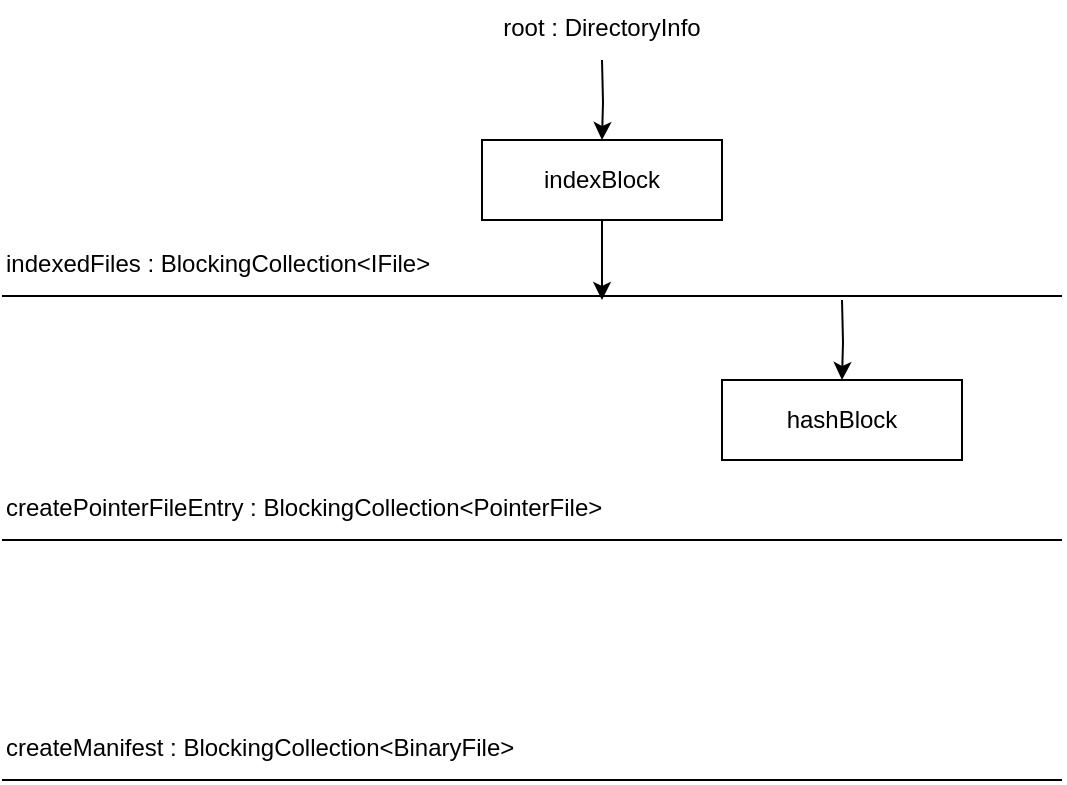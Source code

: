 <mxfile version="14.8.0" type="github"><diagram id="ynTLqjROGl6LlpKR909r" name="Page-1"><mxGraphModel dx="872" dy="488" grid="1" gridSize="10" guides="1" tooltips="1" connect="1" arrows="1" fold="1" page="1" pageScale="1" pageWidth="827" pageHeight="1169" math="0" shadow="0"><root><mxCell id="0"/><mxCell id="1" parent="0"/><mxCell id="j0uAW_TOX1rogn1TUl9k-1" value="" style="endArrow=none;html=1;" edge="1" parent="1"><mxGeometry width="50" height="50" relative="1" as="geometry"><mxPoint x="120" y="278" as="sourcePoint"/><mxPoint x="650" y="278" as="targetPoint"/></mxGeometry></mxCell><mxCell id="j0uAW_TOX1rogn1TUl9k-6" value="indexedFiles : BlockingCollection&amp;lt;IFile&amp;gt;" style="text;whiteSpace=wrap;html=1;" vertex="1" parent="1"><mxGeometry x="120" y="248" width="240" height="30" as="geometry"/></mxCell><mxCell id="j0uAW_TOX1rogn1TUl9k-14" style="edgeStyle=orthogonalEdgeStyle;rounded=0;orthogonalLoop=1;jettySize=auto;html=1;" edge="1" parent="1" source="j0uAW_TOX1rogn1TUl9k-7"><mxGeometry relative="1" as="geometry"><mxPoint x="420" y="280" as="targetPoint"/></mxGeometry></mxCell><mxCell id="j0uAW_TOX1rogn1TUl9k-7" value="indexBlock" style="rounded=0;whiteSpace=wrap;html=1;" vertex="1" parent="1"><mxGeometry x="360" y="200" width="120" height="40" as="geometry"/></mxCell><mxCell id="j0uAW_TOX1rogn1TUl9k-11" value="" style="edgeStyle=orthogonalEdgeStyle;rounded=0;orthogonalLoop=1;jettySize=auto;html=1;" edge="1" parent="1" target="j0uAW_TOX1rogn1TUl9k-7"><mxGeometry relative="1" as="geometry"><mxPoint x="420" y="160" as="sourcePoint"/></mxGeometry></mxCell><mxCell id="j0uAW_TOX1rogn1TUl9k-10" value="root : DirectoryInfo" style="text;whiteSpace=wrap;html=1;align=center;" vertex="1" parent="1"><mxGeometry x="360" y="130" width="120" height="30" as="geometry"/></mxCell><mxCell id="j0uAW_TOX1rogn1TUl9k-12" value="" style="endArrow=none;html=1;" edge="1" parent="1"><mxGeometry width="50" height="50" relative="1" as="geometry"><mxPoint x="120" y="400" as="sourcePoint"/><mxPoint x="650" y="400" as="targetPoint"/></mxGeometry></mxCell><mxCell id="j0uAW_TOX1rogn1TUl9k-13" value="createPointerFileEntry : BlockingCollection&amp;lt;PointerFile&amp;gt;" style="text;whiteSpace=wrap;html=1;" vertex="1" parent="1"><mxGeometry x="120" y="370" width="330" height="30" as="geometry"/></mxCell><mxCell id="j0uAW_TOX1rogn1TUl9k-15" value="" style="endArrow=none;html=1;" edge="1" parent="1"><mxGeometry width="50" height="50" relative="1" as="geometry"><mxPoint x="120" y="520" as="sourcePoint"/><mxPoint x="650" y="520" as="targetPoint"/></mxGeometry></mxCell><mxCell id="j0uAW_TOX1rogn1TUl9k-16" value="createManifest : BlockingCollection&amp;lt;BinaryFile&amp;gt;" style="text;whiteSpace=wrap;html=1;" vertex="1" parent="1"><mxGeometry x="120" y="490" width="330" height="30" as="geometry"/></mxCell><mxCell id="j0uAW_TOX1rogn1TUl9k-17" value="hashBlock" style="rounded=0;whiteSpace=wrap;html=1;" vertex="1" parent="1"><mxGeometry x="480" y="320" width="120" height="40" as="geometry"/></mxCell><mxCell id="j0uAW_TOX1rogn1TUl9k-19" style="edgeStyle=orthogonalEdgeStyle;rounded=0;orthogonalLoop=1;jettySize=auto;html=1;entryX=0.5;entryY=0;entryDx=0;entryDy=0;" edge="1" parent="1" target="j0uAW_TOX1rogn1TUl9k-17"><mxGeometry relative="1" as="geometry"><mxPoint x="430" y="290" as="targetPoint"/><mxPoint x="540" y="280" as="sourcePoint"/></mxGeometry></mxCell></root></mxGraphModel></diagram></mxfile>